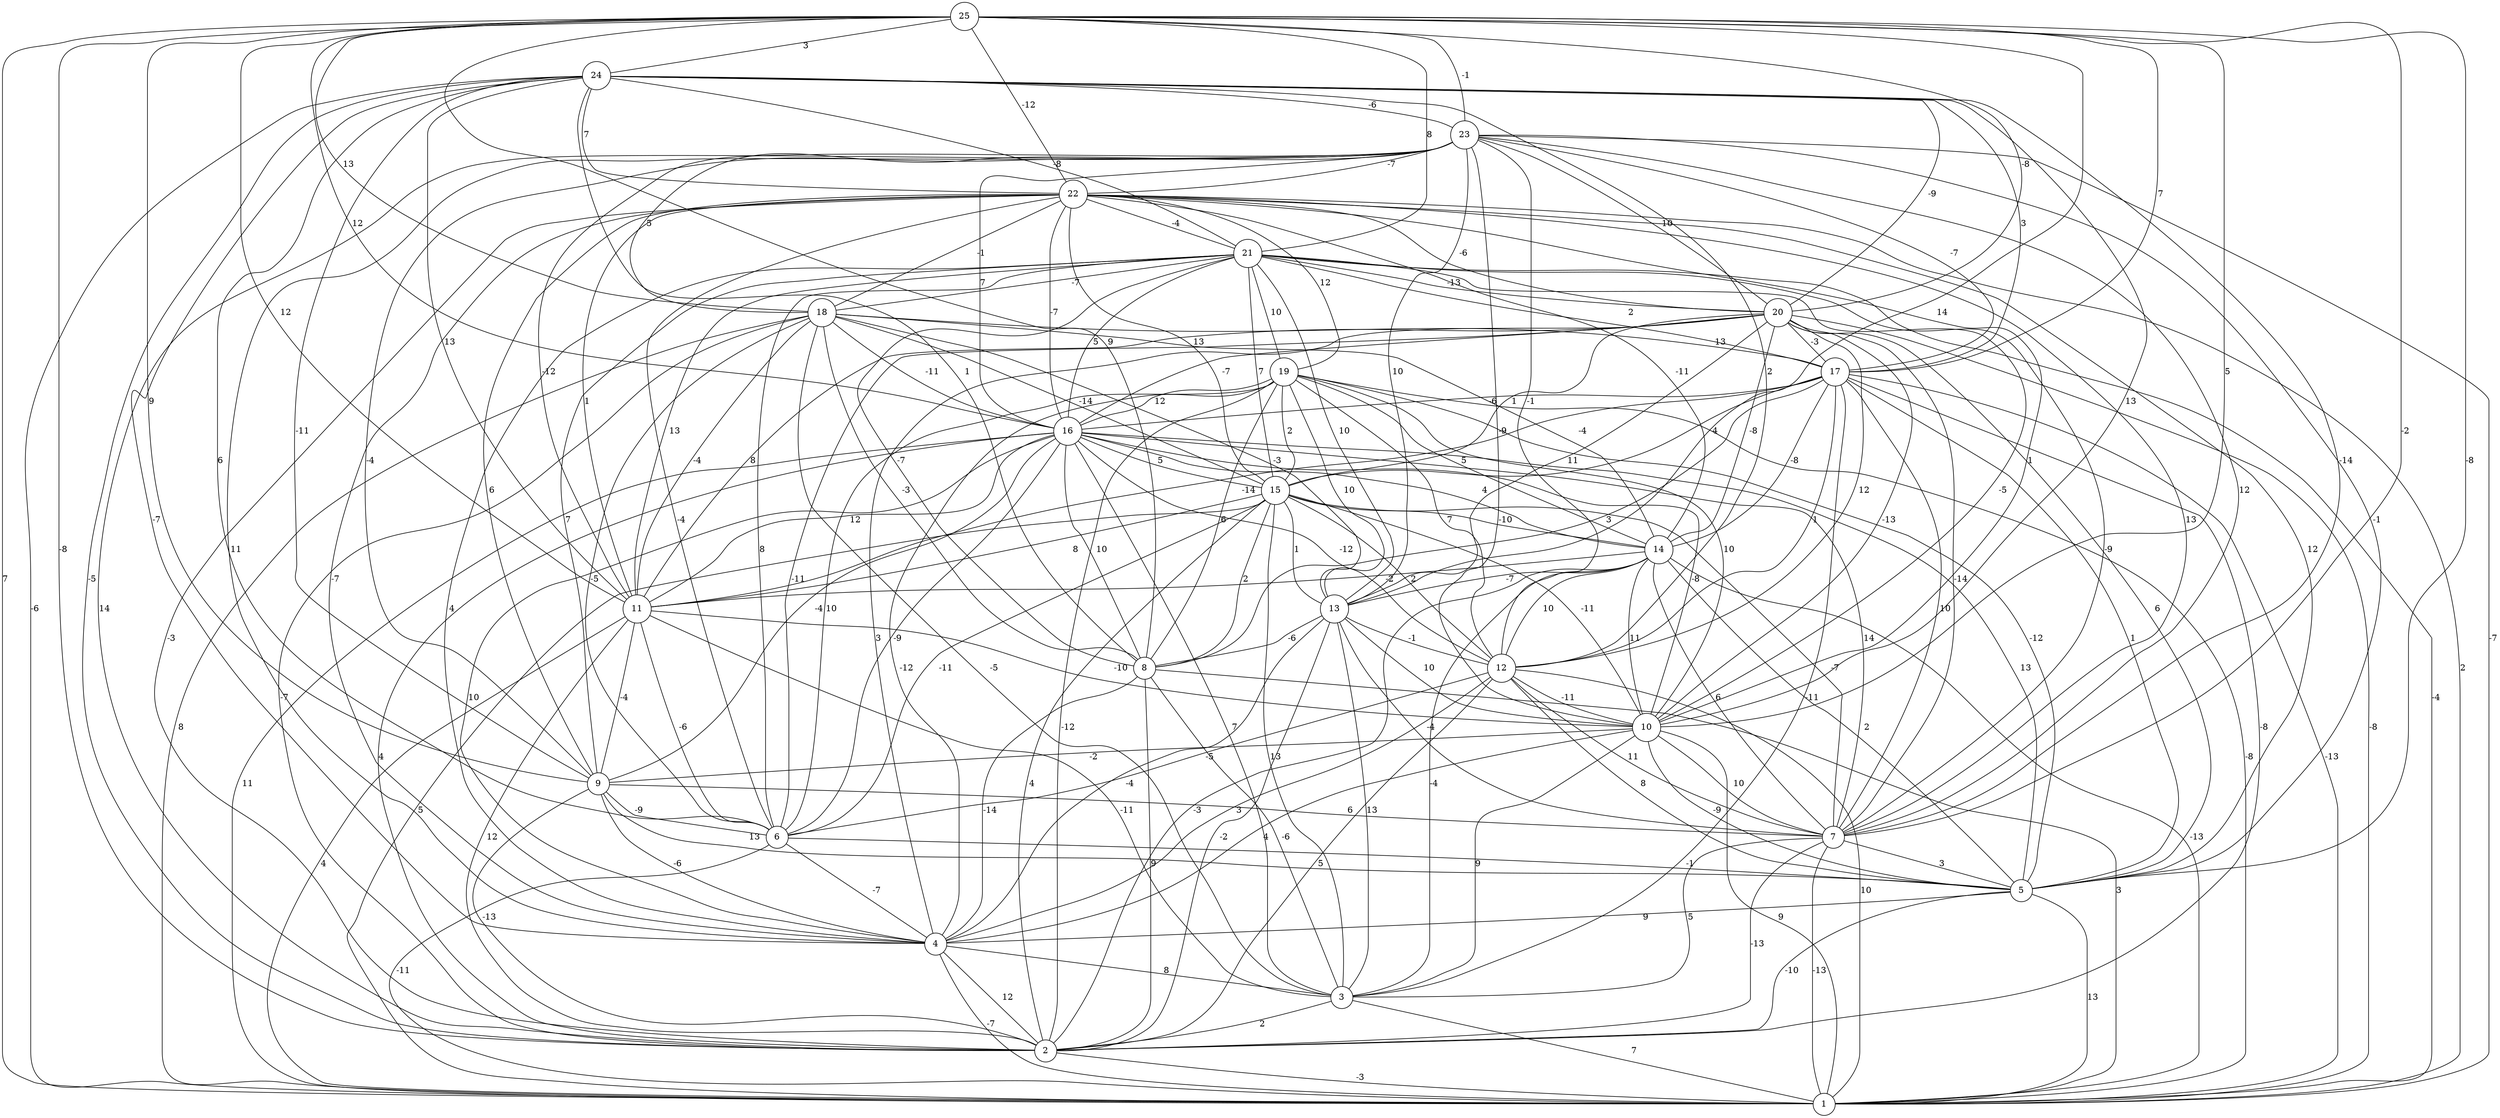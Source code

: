 graph { 
	 fontname="Helvetica,Arial,sans-serif" 
	 node [shape = circle]; 
	 25 -- 1 [label = "7"];
	 25 -- 2 [label = "-8"];
	 25 -- 5 [label = "-8"];
	 25 -- 7 [label = "-2"];
	 25 -- 8 [label = "9"];
	 25 -- 9 [label = "9"];
	 25 -- 10 [label = "5"];
	 25 -- 11 [label = "12"];
	 25 -- 13 [label = "14"];
	 25 -- 16 [label = "12"];
	 25 -- 17 [label = "7"];
	 25 -- 18 [label = "13"];
	 25 -- 20 [label = "-8"];
	 25 -- 21 [label = "8"];
	 25 -- 22 [label = "-12"];
	 25 -- 23 [label = "-1"];
	 25 -- 24 [label = "3"];
	 24 -- 1 [label = "-6"];
	 24 -- 2 [label = "-5"];
	 24 -- 4 [label = "-7"];
	 24 -- 6 [label = "6"];
	 24 -- 7 [label = "-14"];
	 24 -- 8 [label = "1"];
	 24 -- 9 [label = "-11"];
	 24 -- 10 [label = "13"];
	 24 -- 11 [label = "13"];
	 24 -- 12 [label = "2"];
	 24 -- 17 [label = "3"];
	 24 -- 20 [label = "-9"];
	 24 -- 21 [label = "-8"];
	 24 -- 22 [label = "7"];
	 24 -- 23 [label = "-6"];
	 23 -- 1 [label = "-7"];
	 23 -- 2 [label = "14"];
	 23 -- 4 [label = "11"];
	 23 -- 5 [label = "-1"];
	 23 -- 7 [label = "12"];
	 23 -- 9 [label = "-4"];
	 23 -- 10 [label = "-9"];
	 23 -- 11 [label = "-12"];
	 23 -- 12 [label = "-1"];
	 23 -- 13 [label = "10"];
	 23 -- 16 [label = "7"];
	 23 -- 17 [label = "-7"];
	 23 -- 18 [label = "5"];
	 23 -- 20 [label = "-10"];
	 23 -- 22 [label = "-7"];
	 22 -- 1 [label = "2"];
	 22 -- 2 [label = "-3"];
	 22 -- 4 [label = "-7"];
	 22 -- 5 [label = "12"];
	 22 -- 6 [label = "-4"];
	 22 -- 7 [label = "13"];
	 22 -- 9 [label = "6"];
	 22 -- 10 [label = "1"];
	 22 -- 11 [label = "1"];
	 22 -- 14 [label = "-11"];
	 22 -- 15 [label = "13"];
	 22 -- 16 [label = "-7"];
	 22 -- 18 [label = "-1"];
	 22 -- 19 [label = "12"];
	 22 -- 20 [label = "-6"];
	 22 -- 21 [label = "-4"];
	 21 -- 1 [label = "-4"];
	 21 -- 4 [label = "4"];
	 21 -- 6 [label = "8"];
	 21 -- 7 [label = "-9"];
	 21 -- 8 [label = "-7"];
	 21 -- 9 [label = "7"];
	 21 -- 10 [label = "-5"];
	 21 -- 11 [label = "13"];
	 21 -- 13 [label = "10"];
	 21 -- 15 [label = "7"];
	 21 -- 16 [label = "5"];
	 21 -- 17 [label = "2"];
	 21 -- 18 [label = "-7"];
	 21 -- 19 [label = "10"];
	 21 -- 20 [label = "-13"];
	 20 -- 1 [label = "-8"];
	 20 -- 4 [label = "3"];
	 20 -- 5 [label = "6"];
	 20 -- 6 [label = "-11"];
	 20 -- 7 [label = "-14"];
	 20 -- 10 [label = "-13"];
	 20 -- 11 [label = "8"];
	 20 -- 12 [label = "12"];
	 20 -- 13 [label = "11"];
	 20 -- 14 [label = "-8"];
	 20 -- 15 [label = "1"];
	 20 -- 16 [label = "-7"];
	 20 -- 17 [label = "-3"];
	 19 -- 1 [label = "-8"];
	 19 -- 2 [label = "-12"];
	 19 -- 4 [label = "-12"];
	 19 -- 5 [label = "-12"];
	 19 -- 6 [label = "10"];
	 19 -- 8 [label = "6"];
	 19 -- 10 [label = "10"];
	 19 -- 12 [label = "7"];
	 19 -- 13 [label = "10"];
	 19 -- 14 [label = "5"];
	 19 -- 15 [label = "2"];
	 19 -- 16 [label = "12"];
	 18 -- 1 [label = "8"];
	 18 -- 2 [label = "-7"];
	 18 -- 3 [label = "-5"];
	 18 -- 6 [label = "-5"];
	 18 -- 8 [label = "-3"];
	 18 -- 11 [label = "-4"];
	 18 -- 13 [label = "-3"];
	 18 -- 14 [label = "-4"];
	 18 -- 15 [label = "-14"];
	 18 -- 16 [label = "-11"];
	 18 -- 17 [label = "13"];
	 17 -- 1 [label = "-13"];
	 17 -- 2 [label = "-8"];
	 17 -- 3 [label = "-11"];
	 17 -- 5 [label = "1"];
	 17 -- 7 [label = "10"];
	 17 -- 8 [label = "3"];
	 17 -- 11 [label = "-14"];
	 17 -- 12 [label = "1"];
	 17 -- 14 [label = "-8"];
	 17 -- 15 [label = "4"];
	 17 -- 16 [label = "-6"];
	 16 -- 1 [label = "11"];
	 16 -- 2 [label = "4"];
	 16 -- 3 [label = "7"];
	 16 -- 4 [label = "10"];
	 16 -- 5 [label = "13"];
	 16 -- 6 [label = "-9"];
	 16 -- 7 [label = "14"];
	 16 -- 8 [label = "10"];
	 16 -- 9 [label = "-4"];
	 16 -- 10 [label = "-8"];
	 16 -- 11 [label = "12"];
	 16 -- 12 [label = "-12"];
	 16 -- 14 [label = "4"];
	 16 -- 15 [label = "5"];
	 15 -- 1 [label = "5"];
	 15 -- 2 [label = "4"];
	 15 -- 3 [label = "13"];
	 15 -- 6 [label = "-11"];
	 15 -- 7 [label = "-7"];
	 15 -- 8 [label = "2"];
	 15 -- 10 [label = "-11"];
	 15 -- 11 [label = "8"];
	 15 -- 12 [label = "2"];
	 15 -- 13 [label = "1"];
	 15 -- 14 [label = "-10"];
	 14 -- 1 [label = "-13"];
	 14 -- 2 [label = "-3"];
	 14 -- 3 [label = "-4"];
	 14 -- 5 [label = "2"];
	 14 -- 7 [label = "6"];
	 14 -- 10 [label = "11"];
	 14 -- 11 [label = "-2"];
	 14 -- 12 [label = "10"];
	 14 -- 13 [label = "-7"];
	 13 -- 2 [label = "-2"];
	 13 -- 3 [label = "13"];
	 13 -- 4 [label = "-4"];
	 13 -- 7 [label = "-4"];
	 13 -- 8 [label = "-6"];
	 13 -- 10 [label = "10"];
	 13 -- 12 [label = "-1"];
	 12 -- 1 [label = "10"];
	 12 -- 2 [label = "5"];
	 12 -- 4 [label = "3"];
	 12 -- 5 [label = "8"];
	 12 -- 6 [label = "-5"];
	 12 -- 7 [label = "11"];
	 12 -- 10 [label = "-11"];
	 11 -- 1 [label = "4"];
	 11 -- 2 [label = "12"];
	 11 -- 3 [label = "-11"];
	 11 -- 6 [label = "-6"];
	 11 -- 9 [label = "-4"];
	 11 -- 10 [label = "-10"];
	 10 -- 1 [label = "9"];
	 10 -- 3 [label = "9"];
	 10 -- 4 [label = "4"];
	 10 -- 5 [label = "-9"];
	 10 -- 7 [label = "10"];
	 10 -- 9 [label = "-2"];
	 9 -- 2 [label = "-13"];
	 9 -- 4 [label = "-6"];
	 9 -- 5 [label = "13"];
	 9 -- 6 [label = "-9"];
	 9 -- 7 [label = "6"];
	 8 -- 1 [label = "3"];
	 8 -- 2 [label = "9"];
	 8 -- 3 [label = "-6"];
	 8 -- 4 [label = "-14"];
	 7 -- 1 [label = "-13"];
	 7 -- 2 [label = "-13"];
	 7 -- 3 [label = "5"];
	 7 -- 5 [label = "3"];
	 6 -- 1 [label = "-11"];
	 6 -- 4 [label = "-7"];
	 6 -- 5 [label = "-1"];
	 5 -- 1 [label = "13"];
	 5 -- 2 [label = "-10"];
	 5 -- 4 [label = "9"];
	 4 -- 1 [label = "-7"];
	 4 -- 2 [label = "12"];
	 4 -- 3 [label = "8"];
	 3 -- 1 [label = "7"];
	 3 -- 2 [label = "2"];
	 2 -- 1 [label = "-3"];
	 1;
	 2;
	 3;
	 4;
	 5;
	 6;
	 7;
	 8;
	 9;
	 10;
	 11;
	 12;
	 13;
	 14;
	 15;
	 16;
	 17;
	 18;
	 19;
	 20;
	 21;
	 22;
	 23;
	 24;
	 25;
}
